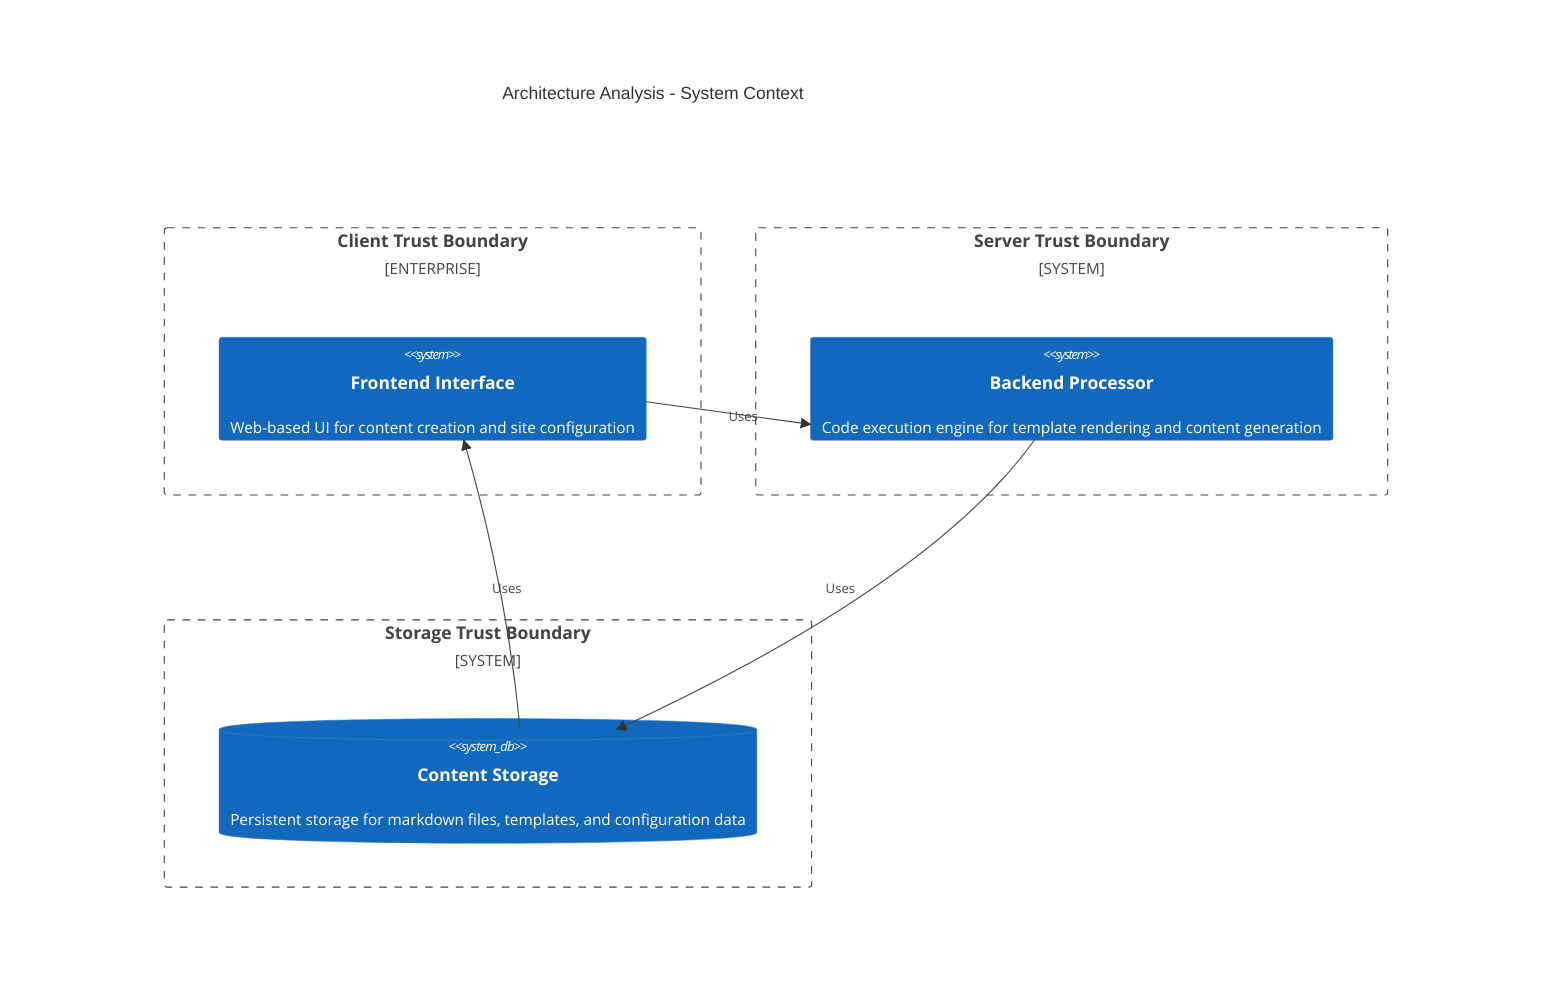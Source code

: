 C4Context
    title Architecture Analysis - System Context
    Enterprise_Boundary(tb_Client_Trust_Boundary, "Client Trust Boundary") {
        System(Frontend_Interface, "Frontend Interface", "Web-based UI for content creation and site configuration")
    }
    System_Boundary(tb_Server_Trust_Boundary, "Server Trust Boundary") {
        System(Backend_Processor, "Backend Processor", "Code execution engine for template rendering and content generation")
    }
    System_Boundary(tb_Storage_Trust_Boundary, "Storage Trust Boundary") {
        SystemDb(Content_Storage, "Content Storage", "Persistent storage for markdown files, templates, and configuration data")
    }

    Rel(Frontend_Interface, Backend_Processor, "Uses")
    Rel(Backend_Processor, Content_Storage, "Uses")
    Rel(Content_Storage, Frontend_Interface, "Uses")